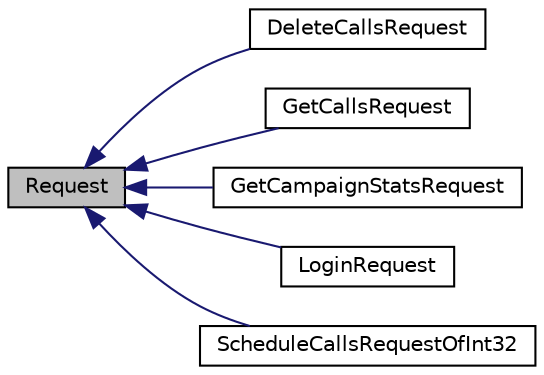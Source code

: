 digraph "Request"
{
  edge [fontname="Helvetica",fontsize="10",labelfontname="Helvetica",labelfontsize="10"];
  node [fontname="Helvetica",fontsize="10",shape=record];
  rankdir="LR";
  Node1 [label="Request",height=0.2,width=0.4,color="black", fillcolor="grey75", style="filled" fontcolor="black"];
  Node1 -> Node2 [dir="back",color="midnightblue",fontsize="10",style="solid",fontname="Helvetica"];
  Node2 [label="DeleteCallsRequest",height=0.2,width=0.4,color="black", fillcolor="white", style="filled",URL="$class_delete_calls_request.html"];
  Node1 -> Node3 [dir="back",color="midnightblue",fontsize="10",style="solid",fontname="Helvetica"];
  Node3 [label="GetCallsRequest",height=0.2,width=0.4,color="black", fillcolor="white", style="filled",URL="$class_get_calls_request.html"];
  Node1 -> Node4 [dir="back",color="midnightblue",fontsize="10",style="solid",fontname="Helvetica"];
  Node4 [label="GetCampaignStatsRequest",height=0.2,width=0.4,color="black", fillcolor="white", style="filled",URL="$class_get_campaign_stats_request.html"];
  Node1 -> Node5 [dir="back",color="midnightblue",fontsize="10",style="solid",fontname="Helvetica"];
  Node5 [label="LoginRequest",height=0.2,width=0.4,color="black", fillcolor="white", style="filled",URL="$class_login_request.html"];
  Node1 -> Node6 [dir="back",color="midnightblue",fontsize="10",style="solid",fontname="Helvetica"];
  Node6 [label="ScheduleCallsRequestOfInt32",height=0.2,width=0.4,color="black", fillcolor="white", style="filled",URL="$class_schedule_calls_request_of_int32.html"];
}
